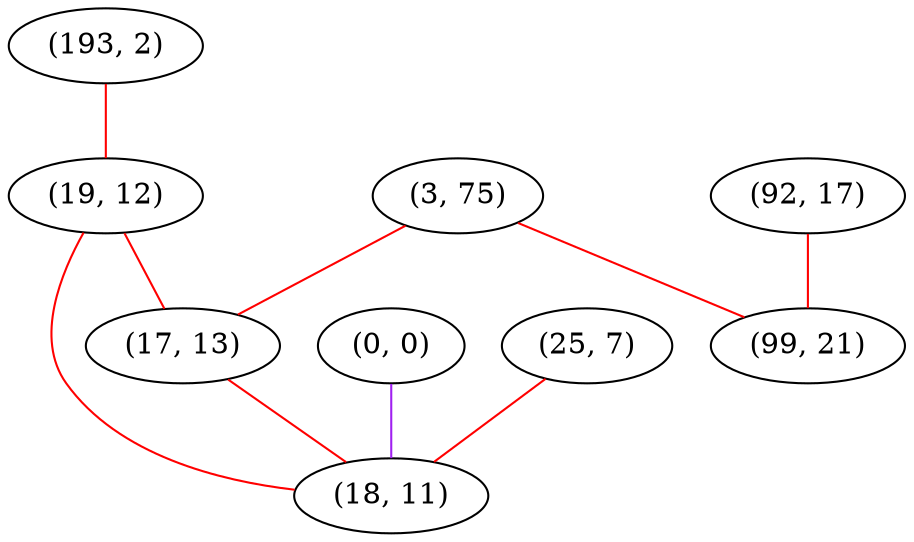 graph "" {
"(193, 2)";
"(0, 0)";
"(92, 17)";
"(3, 75)";
"(99, 21)";
"(19, 12)";
"(17, 13)";
"(25, 7)";
"(18, 11)";
"(193, 2)" -- "(19, 12)"  [color=red, key=0, weight=1];
"(0, 0)" -- "(18, 11)"  [color=purple, key=0, weight=4];
"(92, 17)" -- "(99, 21)"  [color=red, key=0, weight=1];
"(3, 75)" -- "(17, 13)"  [color=red, key=0, weight=1];
"(3, 75)" -- "(99, 21)"  [color=red, key=0, weight=1];
"(19, 12)" -- "(17, 13)"  [color=red, key=0, weight=1];
"(19, 12)" -- "(18, 11)"  [color=red, key=0, weight=1];
"(17, 13)" -- "(18, 11)"  [color=red, key=0, weight=1];
"(25, 7)" -- "(18, 11)"  [color=red, key=0, weight=1];
}
